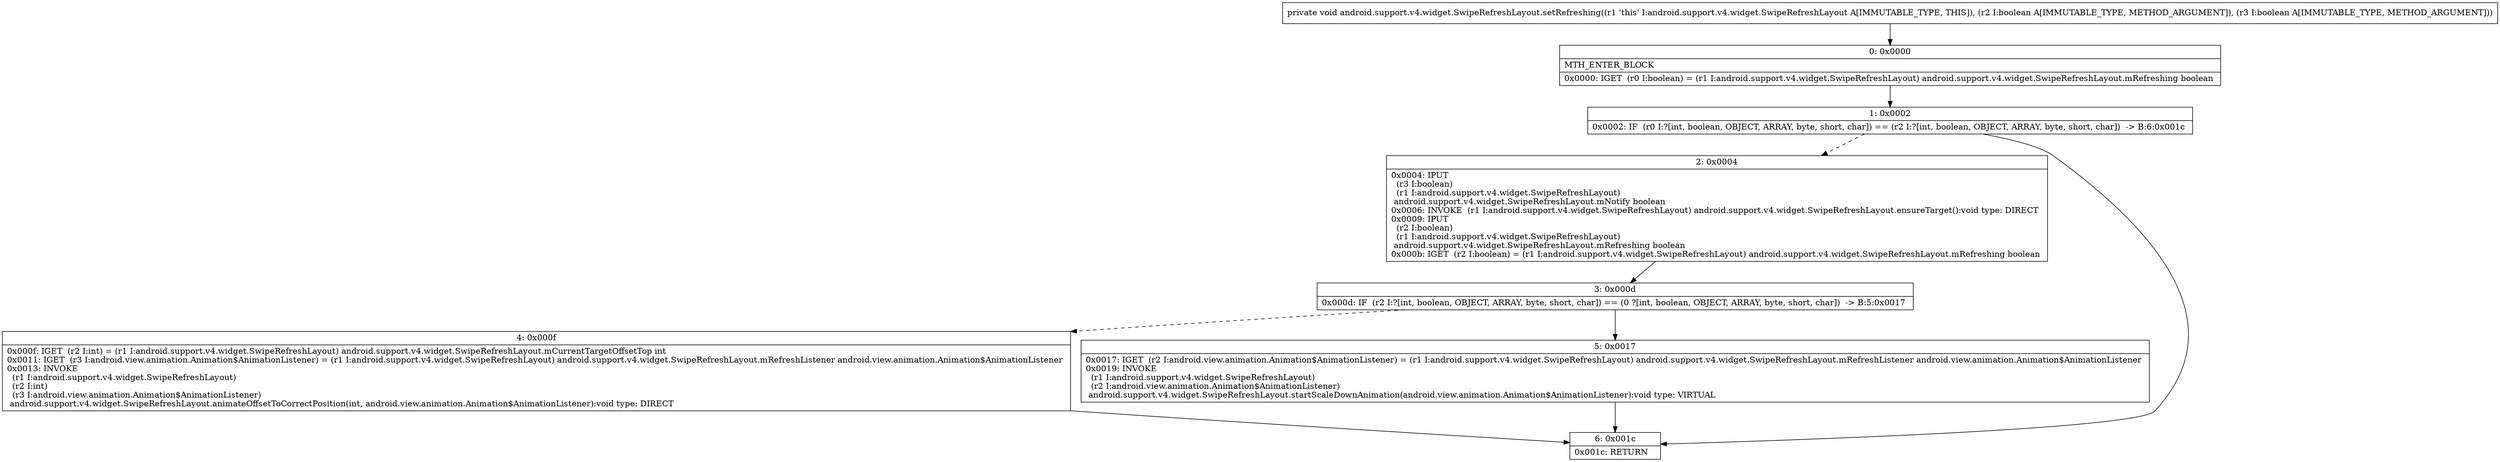 digraph "CFG forandroid.support.v4.widget.SwipeRefreshLayout.setRefreshing(ZZ)V" {
Node_0 [shape=record,label="{0\:\ 0x0000|MTH_ENTER_BLOCK\l|0x0000: IGET  (r0 I:boolean) = (r1 I:android.support.v4.widget.SwipeRefreshLayout) android.support.v4.widget.SwipeRefreshLayout.mRefreshing boolean \l}"];
Node_1 [shape=record,label="{1\:\ 0x0002|0x0002: IF  (r0 I:?[int, boolean, OBJECT, ARRAY, byte, short, char]) == (r2 I:?[int, boolean, OBJECT, ARRAY, byte, short, char])  \-\> B:6:0x001c \l}"];
Node_2 [shape=record,label="{2\:\ 0x0004|0x0004: IPUT  \l  (r3 I:boolean)\l  (r1 I:android.support.v4.widget.SwipeRefreshLayout)\l android.support.v4.widget.SwipeRefreshLayout.mNotify boolean \l0x0006: INVOKE  (r1 I:android.support.v4.widget.SwipeRefreshLayout) android.support.v4.widget.SwipeRefreshLayout.ensureTarget():void type: DIRECT \l0x0009: IPUT  \l  (r2 I:boolean)\l  (r1 I:android.support.v4.widget.SwipeRefreshLayout)\l android.support.v4.widget.SwipeRefreshLayout.mRefreshing boolean \l0x000b: IGET  (r2 I:boolean) = (r1 I:android.support.v4.widget.SwipeRefreshLayout) android.support.v4.widget.SwipeRefreshLayout.mRefreshing boolean \l}"];
Node_3 [shape=record,label="{3\:\ 0x000d|0x000d: IF  (r2 I:?[int, boolean, OBJECT, ARRAY, byte, short, char]) == (0 ?[int, boolean, OBJECT, ARRAY, byte, short, char])  \-\> B:5:0x0017 \l}"];
Node_4 [shape=record,label="{4\:\ 0x000f|0x000f: IGET  (r2 I:int) = (r1 I:android.support.v4.widget.SwipeRefreshLayout) android.support.v4.widget.SwipeRefreshLayout.mCurrentTargetOffsetTop int \l0x0011: IGET  (r3 I:android.view.animation.Animation$AnimationListener) = (r1 I:android.support.v4.widget.SwipeRefreshLayout) android.support.v4.widget.SwipeRefreshLayout.mRefreshListener android.view.animation.Animation$AnimationListener \l0x0013: INVOKE  \l  (r1 I:android.support.v4.widget.SwipeRefreshLayout)\l  (r2 I:int)\l  (r3 I:android.view.animation.Animation$AnimationListener)\l android.support.v4.widget.SwipeRefreshLayout.animateOffsetToCorrectPosition(int, android.view.animation.Animation$AnimationListener):void type: DIRECT \l}"];
Node_5 [shape=record,label="{5\:\ 0x0017|0x0017: IGET  (r2 I:android.view.animation.Animation$AnimationListener) = (r1 I:android.support.v4.widget.SwipeRefreshLayout) android.support.v4.widget.SwipeRefreshLayout.mRefreshListener android.view.animation.Animation$AnimationListener \l0x0019: INVOKE  \l  (r1 I:android.support.v4.widget.SwipeRefreshLayout)\l  (r2 I:android.view.animation.Animation$AnimationListener)\l android.support.v4.widget.SwipeRefreshLayout.startScaleDownAnimation(android.view.animation.Animation$AnimationListener):void type: VIRTUAL \l}"];
Node_6 [shape=record,label="{6\:\ 0x001c|0x001c: RETURN   \l}"];
MethodNode[shape=record,label="{private void android.support.v4.widget.SwipeRefreshLayout.setRefreshing((r1 'this' I:android.support.v4.widget.SwipeRefreshLayout A[IMMUTABLE_TYPE, THIS]), (r2 I:boolean A[IMMUTABLE_TYPE, METHOD_ARGUMENT]), (r3 I:boolean A[IMMUTABLE_TYPE, METHOD_ARGUMENT])) }"];
MethodNode -> Node_0;
Node_0 -> Node_1;
Node_1 -> Node_2[style=dashed];
Node_1 -> Node_6;
Node_2 -> Node_3;
Node_3 -> Node_4[style=dashed];
Node_3 -> Node_5;
Node_4 -> Node_6;
Node_5 -> Node_6;
}

